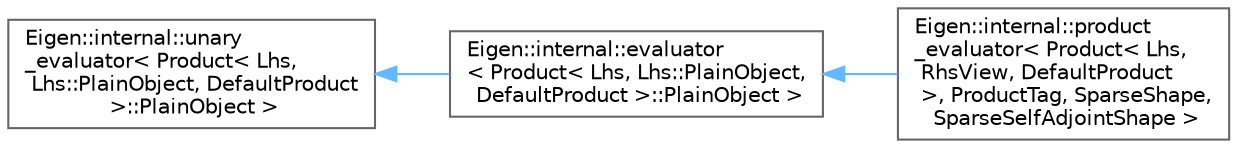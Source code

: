 digraph "Graphical Class Hierarchy"
{
 // LATEX_PDF_SIZE
  bgcolor="transparent";
  edge [fontname=Helvetica,fontsize=10,labelfontname=Helvetica,labelfontsize=10];
  node [fontname=Helvetica,fontsize=10,shape=box,height=0.2,width=0.4];
  rankdir="LR";
  Node0 [id="Node000000",label="Eigen::internal::unary\l_evaluator\< Product\< Lhs,\l Lhs::PlainObject, DefaultProduct\l \>::PlainObject \>",height=0.2,width=0.4,color="grey40", fillcolor="white", style="filled",URL="$structEigen_1_1internal_1_1unary__evaluator.html",tooltip=" "];
  Node0 -> Node1 [id="edge1255_Node000000_Node000001",dir="back",color="steelblue1",style="solid",tooltip=" "];
  Node1 [id="Node000001",label="Eigen::internal::evaluator\l\< Product\< Lhs, Lhs::PlainObject,\l DefaultProduct \>::PlainObject \>",height=0.2,width=0.4,color="grey40", fillcolor="white", style="filled",URL="$structEigen_1_1internal_1_1evaluator.html",tooltip=" "];
  Node1 -> Node2 [id="edge1256_Node000001_Node000002",dir="back",color="steelblue1",style="solid",tooltip=" "];
  Node2 [id="Node000002",label="Eigen::internal::product\l_evaluator\< Product\< Lhs,\l RhsView, DefaultProduct\l \>, ProductTag, SparseShape,\l SparseSelfAdjointShape \>",height=0.2,width=0.4,color="grey40", fillcolor="white", style="filled",URL="$structEigen_1_1internal_1_1product__evaluator_3_01Product_3_01Lhs_00_01RhsView_00_01DefaultProdu709da85512d2c41a5bce36ab12cf820e.html",tooltip=" "];
}
